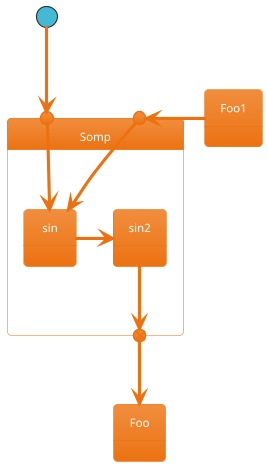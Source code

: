' Do not edit
' Theme Gallery
' autogenerated by script
'
@startuml
!$PUML_MODE = "dark"
!theme aws-orange
state Somp {
  state entry1 <<entryPoint>>
  state entry2 <<entryPoint>>
  state sin
  entry1 --> sin
  entry2 -> sin
  sin -> sin2
  sin2 --> exitA <<exitPoint>>
}

[*] --> entry1
exitA --> Foo
Foo1 -> entry2
@enduml
